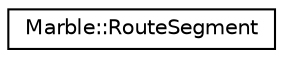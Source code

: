digraph "Graphical Class Hierarchy"
{
  edge [fontname="Helvetica",fontsize="10",labelfontname="Helvetica",labelfontsize="10"];
  node [fontname="Helvetica",fontsize="10",shape=record];
  rankdir="LR";
  Node1 [label="Marble::RouteSegment",height=0.2,width=0.4,color="black", fillcolor="white", style="filled",URL="$class_marble_1_1_route_segment.html"];
}
